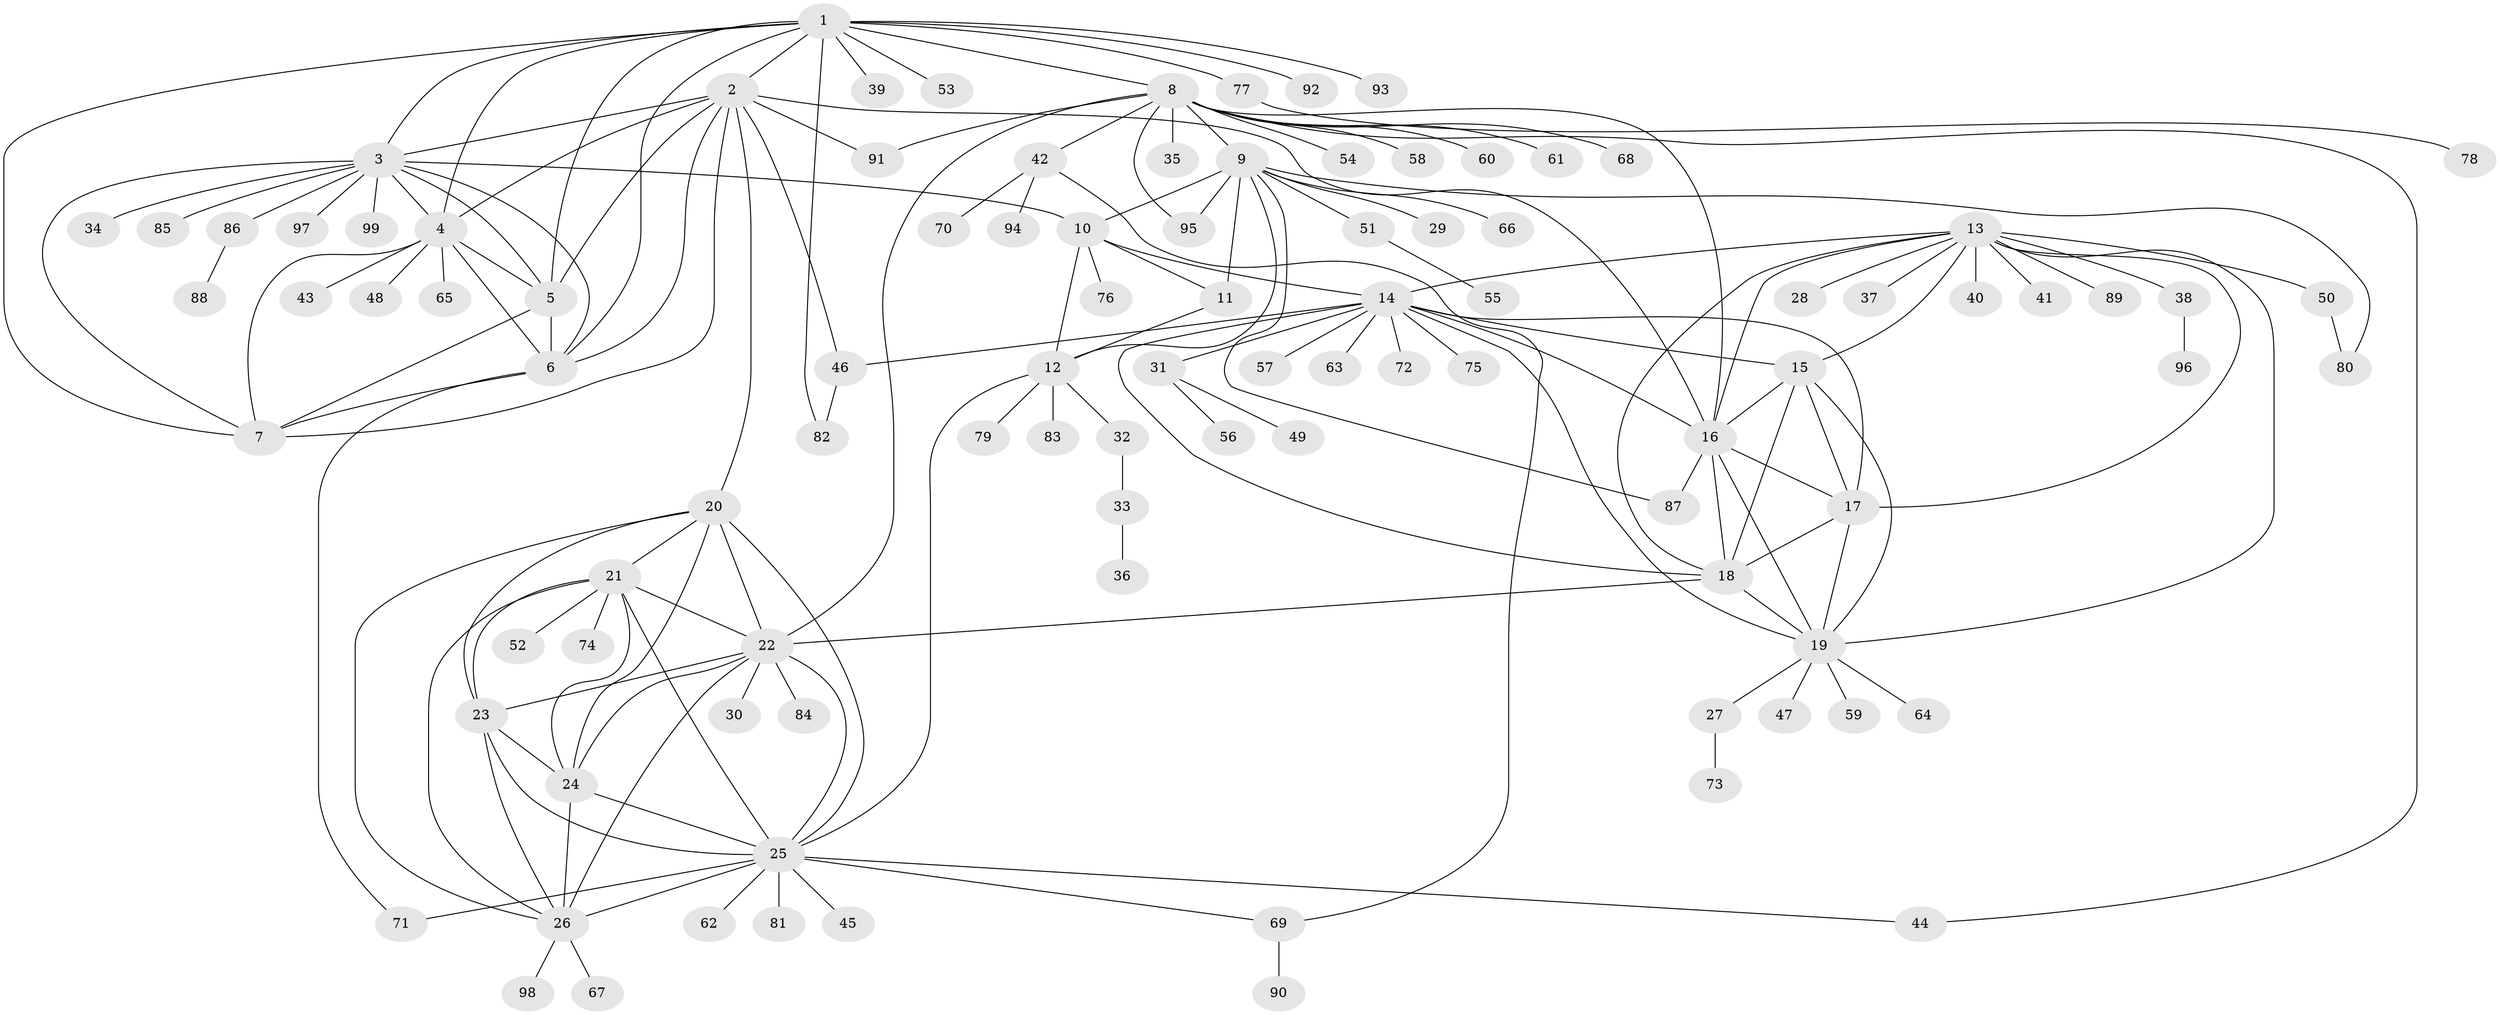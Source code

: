 // original degree distribution, {14: 0.02127659574468085, 10: 0.0425531914893617, 13: 0.014184397163120567, 7: 0.03546099290780142, 8: 0.0425531914893617, 6: 0.028368794326241134, 9: 0.03546099290780142, 11: 0.028368794326241134, 1: 0.5886524822695035, 2: 0.12056737588652482, 3: 0.03546099290780142, 4: 0.0070921985815602835}
// Generated by graph-tools (version 1.1) at 2025/52/03/04/25 22:52:07]
// undirected, 99 vertices, 161 edges
graph export_dot {
  node [color=gray90,style=filled];
  1;
  2;
  3;
  4;
  5;
  6;
  7;
  8;
  9;
  10;
  11;
  12;
  13;
  14;
  15;
  16;
  17;
  18;
  19;
  20;
  21;
  22;
  23;
  24;
  25;
  26;
  27;
  28;
  29;
  30;
  31;
  32;
  33;
  34;
  35;
  36;
  37;
  38;
  39;
  40;
  41;
  42;
  43;
  44;
  45;
  46;
  47;
  48;
  49;
  50;
  51;
  52;
  53;
  54;
  55;
  56;
  57;
  58;
  59;
  60;
  61;
  62;
  63;
  64;
  65;
  66;
  67;
  68;
  69;
  70;
  71;
  72;
  73;
  74;
  75;
  76;
  77;
  78;
  79;
  80;
  81;
  82;
  83;
  84;
  85;
  86;
  87;
  88;
  89;
  90;
  91;
  92;
  93;
  94;
  95;
  96;
  97;
  98;
  99;
  1 -- 2 [weight=1.0];
  1 -- 3 [weight=1.0];
  1 -- 4 [weight=1.0];
  1 -- 5 [weight=1.0];
  1 -- 6 [weight=1.0];
  1 -- 7 [weight=1.0];
  1 -- 8 [weight=1.0];
  1 -- 39 [weight=1.0];
  1 -- 53 [weight=1.0];
  1 -- 77 [weight=1.0];
  1 -- 82 [weight=1.0];
  1 -- 92 [weight=1.0];
  1 -- 93 [weight=1.0];
  2 -- 3 [weight=1.0];
  2 -- 4 [weight=1.0];
  2 -- 5 [weight=1.0];
  2 -- 6 [weight=1.0];
  2 -- 7 [weight=1.0];
  2 -- 16 [weight=1.0];
  2 -- 20 [weight=1.0];
  2 -- 46 [weight=1.0];
  2 -- 91 [weight=1.0];
  3 -- 4 [weight=1.0];
  3 -- 5 [weight=1.0];
  3 -- 6 [weight=1.0];
  3 -- 7 [weight=1.0];
  3 -- 10 [weight=1.0];
  3 -- 34 [weight=1.0];
  3 -- 85 [weight=1.0];
  3 -- 86 [weight=1.0];
  3 -- 97 [weight=1.0];
  3 -- 99 [weight=1.0];
  4 -- 5 [weight=1.0];
  4 -- 6 [weight=1.0];
  4 -- 7 [weight=1.0];
  4 -- 43 [weight=1.0];
  4 -- 48 [weight=1.0];
  4 -- 65 [weight=1.0];
  5 -- 6 [weight=1.0];
  5 -- 7 [weight=1.0];
  6 -- 7 [weight=1.0];
  6 -- 71 [weight=1.0];
  8 -- 9 [weight=1.0];
  8 -- 16 [weight=1.0];
  8 -- 22 [weight=1.0];
  8 -- 35 [weight=4.0];
  8 -- 42 [weight=1.0];
  8 -- 44 [weight=1.0];
  8 -- 54 [weight=1.0];
  8 -- 58 [weight=1.0];
  8 -- 60 [weight=1.0];
  8 -- 61 [weight=1.0];
  8 -- 68 [weight=1.0];
  8 -- 91 [weight=1.0];
  8 -- 95 [weight=1.0];
  9 -- 10 [weight=4.0];
  9 -- 11 [weight=4.0];
  9 -- 12 [weight=4.0];
  9 -- 29 [weight=1.0];
  9 -- 51 [weight=1.0];
  9 -- 66 [weight=2.0];
  9 -- 80 [weight=1.0];
  9 -- 87 [weight=1.0];
  9 -- 95 [weight=1.0];
  10 -- 11 [weight=1.0];
  10 -- 12 [weight=1.0];
  10 -- 14 [weight=1.0];
  10 -- 76 [weight=1.0];
  11 -- 12 [weight=1.0];
  12 -- 25 [weight=1.0];
  12 -- 32 [weight=1.0];
  12 -- 79 [weight=1.0];
  12 -- 83 [weight=1.0];
  13 -- 14 [weight=1.0];
  13 -- 15 [weight=1.0];
  13 -- 16 [weight=1.0];
  13 -- 17 [weight=1.0];
  13 -- 18 [weight=1.0];
  13 -- 19 [weight=1.0];
  13 -- 28 [weight=1.0];
  13 -- 37 [weight=1.0];
  13 -- 38 [weight=1.0];
  13 -- 40 [weight=1.0];
  13 -- 41 [weight=1.0];
  13 -- 50 [weight=1.0];
  13 -- 89 [weight=1.0];
  14 -- 15 [weight=1.0];
  14 -- 16 [weight=1.0];
  14 -- 17 [weight=1.0];
  14 -- 18 [weight=1.0];
  14 -- 19 [weight=1.0];
  14 -- 31 [weight=1.0];
  14 -- 46 [weight=1.0];
  14 -- 57 [weight=1.0];
  14 -- 63 [weight=1.0];
  14 -- 72 [weight=1.0];
  14 -- 75 [weight=1.0];
  15 -- 16 [weight=1.0];
  15 -- 17 [weight=1.0];
  15 -- 18 [weight=1.0];
  15 -- 19 [weight=1.0];
  16 -- 17 [weight=1.0];
  16 -- 18 [weight=1.0];
  16 -- 19 [weight=1.0];
  16 -- 87 [weight=1.0];
  17 -- 18 [weight=1.0];
  17 -- 19 [weight=1.0];
  18 -- 19 [weight=1.0];
  18 -- 22 [weight=1.0];
  19 -- 27 [weight=1.0];
  19 -- 47 [weight=1.0];
  19 -- 59 [weight=1.0];
  19 -- 64 [weight=1.0];
  20 -- 21 [weight=1.0];
  20 -- 22 [weight=1.0];
  20 -- 23 [weight=1.0];
  20 -- 24 [weight=1.0];
  20 -- 25 [weight=1.0];
  20 -- 26 [weight=1.0];
  21 -- 22 [weight=1.0];
  21 -- 23 [weight=1.0];
  21 -- 24 [weight=1.0];
  21 -- 25 [weight=1.0];
  21 -- 26 [weight=1.0];
  21 -- 52 [weight=1.0];
  21 -- 74 [weight=1.0];
  22 -- 23 [weight=1.0];
  22 -- 24 [weight=1.0];
  22 -- 25 [weight=1.0];
  22 -- 26 [weight=1.0];
  22 -- 30 [weight=1.0];
  22 -- 84 [weight=1.0];
  23 -- 24 [weight=1.0];
  23 -- 25 [weight=1.0];
  23 -- 26 [weight=1.0];
  24 -- 25 [weight=1.0];
  24 -- 26 [weight=1.0];
  25 -- 26 [weight=1.0];
  25 -- 44 [weight=1.0];
  25 -- 45 [weight=1.0];
  25 -- 62 [weight=1.0];
  25 -- 69 [weight=1.0];
  25 -- 71 [weight=1.0];
  25 -- 81 [weight=1.0];
  26 -- 67 [weight=1.0];
  26 -- 98 [weight=1.0];
  27 -- 73 [weight=1.0];
  31 -- 49 [weight=1.0];
  31 -- 56 [weight=1.0];
  32 -- 33 [weight=1.0];
  33 -- 36 [weight=1.0];
  38 -- 96 [weight=1.0];
  42 -- 69 [weight=1.0];
  42 -- 70 [weight=1.0];
  42 -- 94 [weight=1.0];
  46 -- 82 [weight=1.0];
  50 -- 80 [weight=1.0];
  51 -- 55 [weight=1.0];
  69 -- 90 [weight=1.0];
  77 -- 78 [weight=1.0];
  86 -- 88 [weight=1.0];
}
